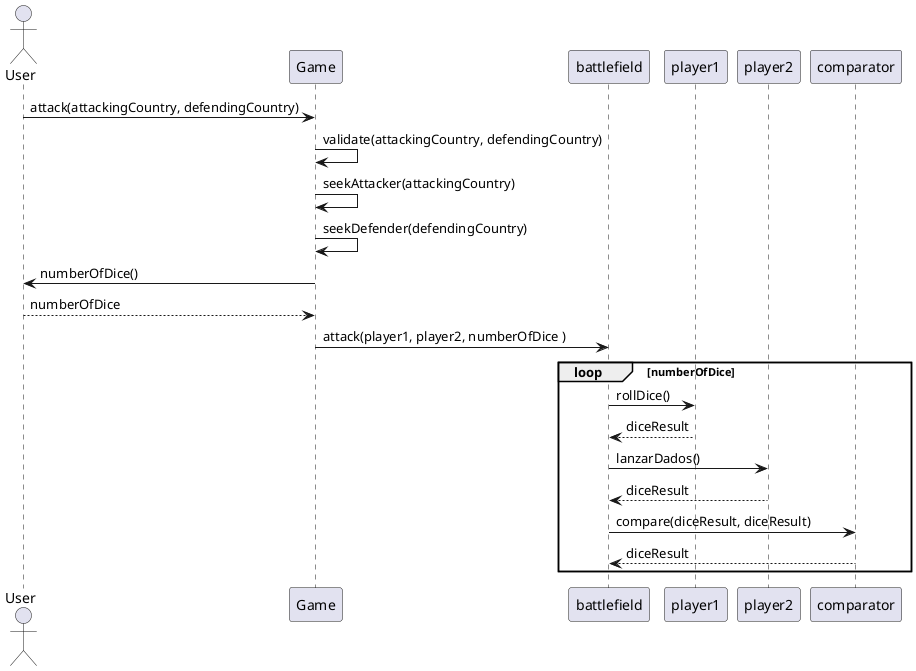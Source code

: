 @startuml
actor User
User -> Game: attack(attackingCountry, defendingCountry)
Game -> Game: validate(attackingCountry, defendingCountry)

Game -> Game: seekAttacker(attackingCountry)
Game -> Game: seekDefender(defendingCountry)
Game -> User : numberOfDice()
User --> Game: numberOfDice
Game -> battlefield: attack(player1, player2, numberOfDice )


loop numberOfDice
battlefield -> player1: rollDice()
player1 --> battlefield : diceResult

battlefield ->player2: lanzarDados()
player2 --> battlefield : diceResult

battlefield -> comparator: compare(diceResult, diceResult)
comparator --> battlefield: diceResult
end
@enduml